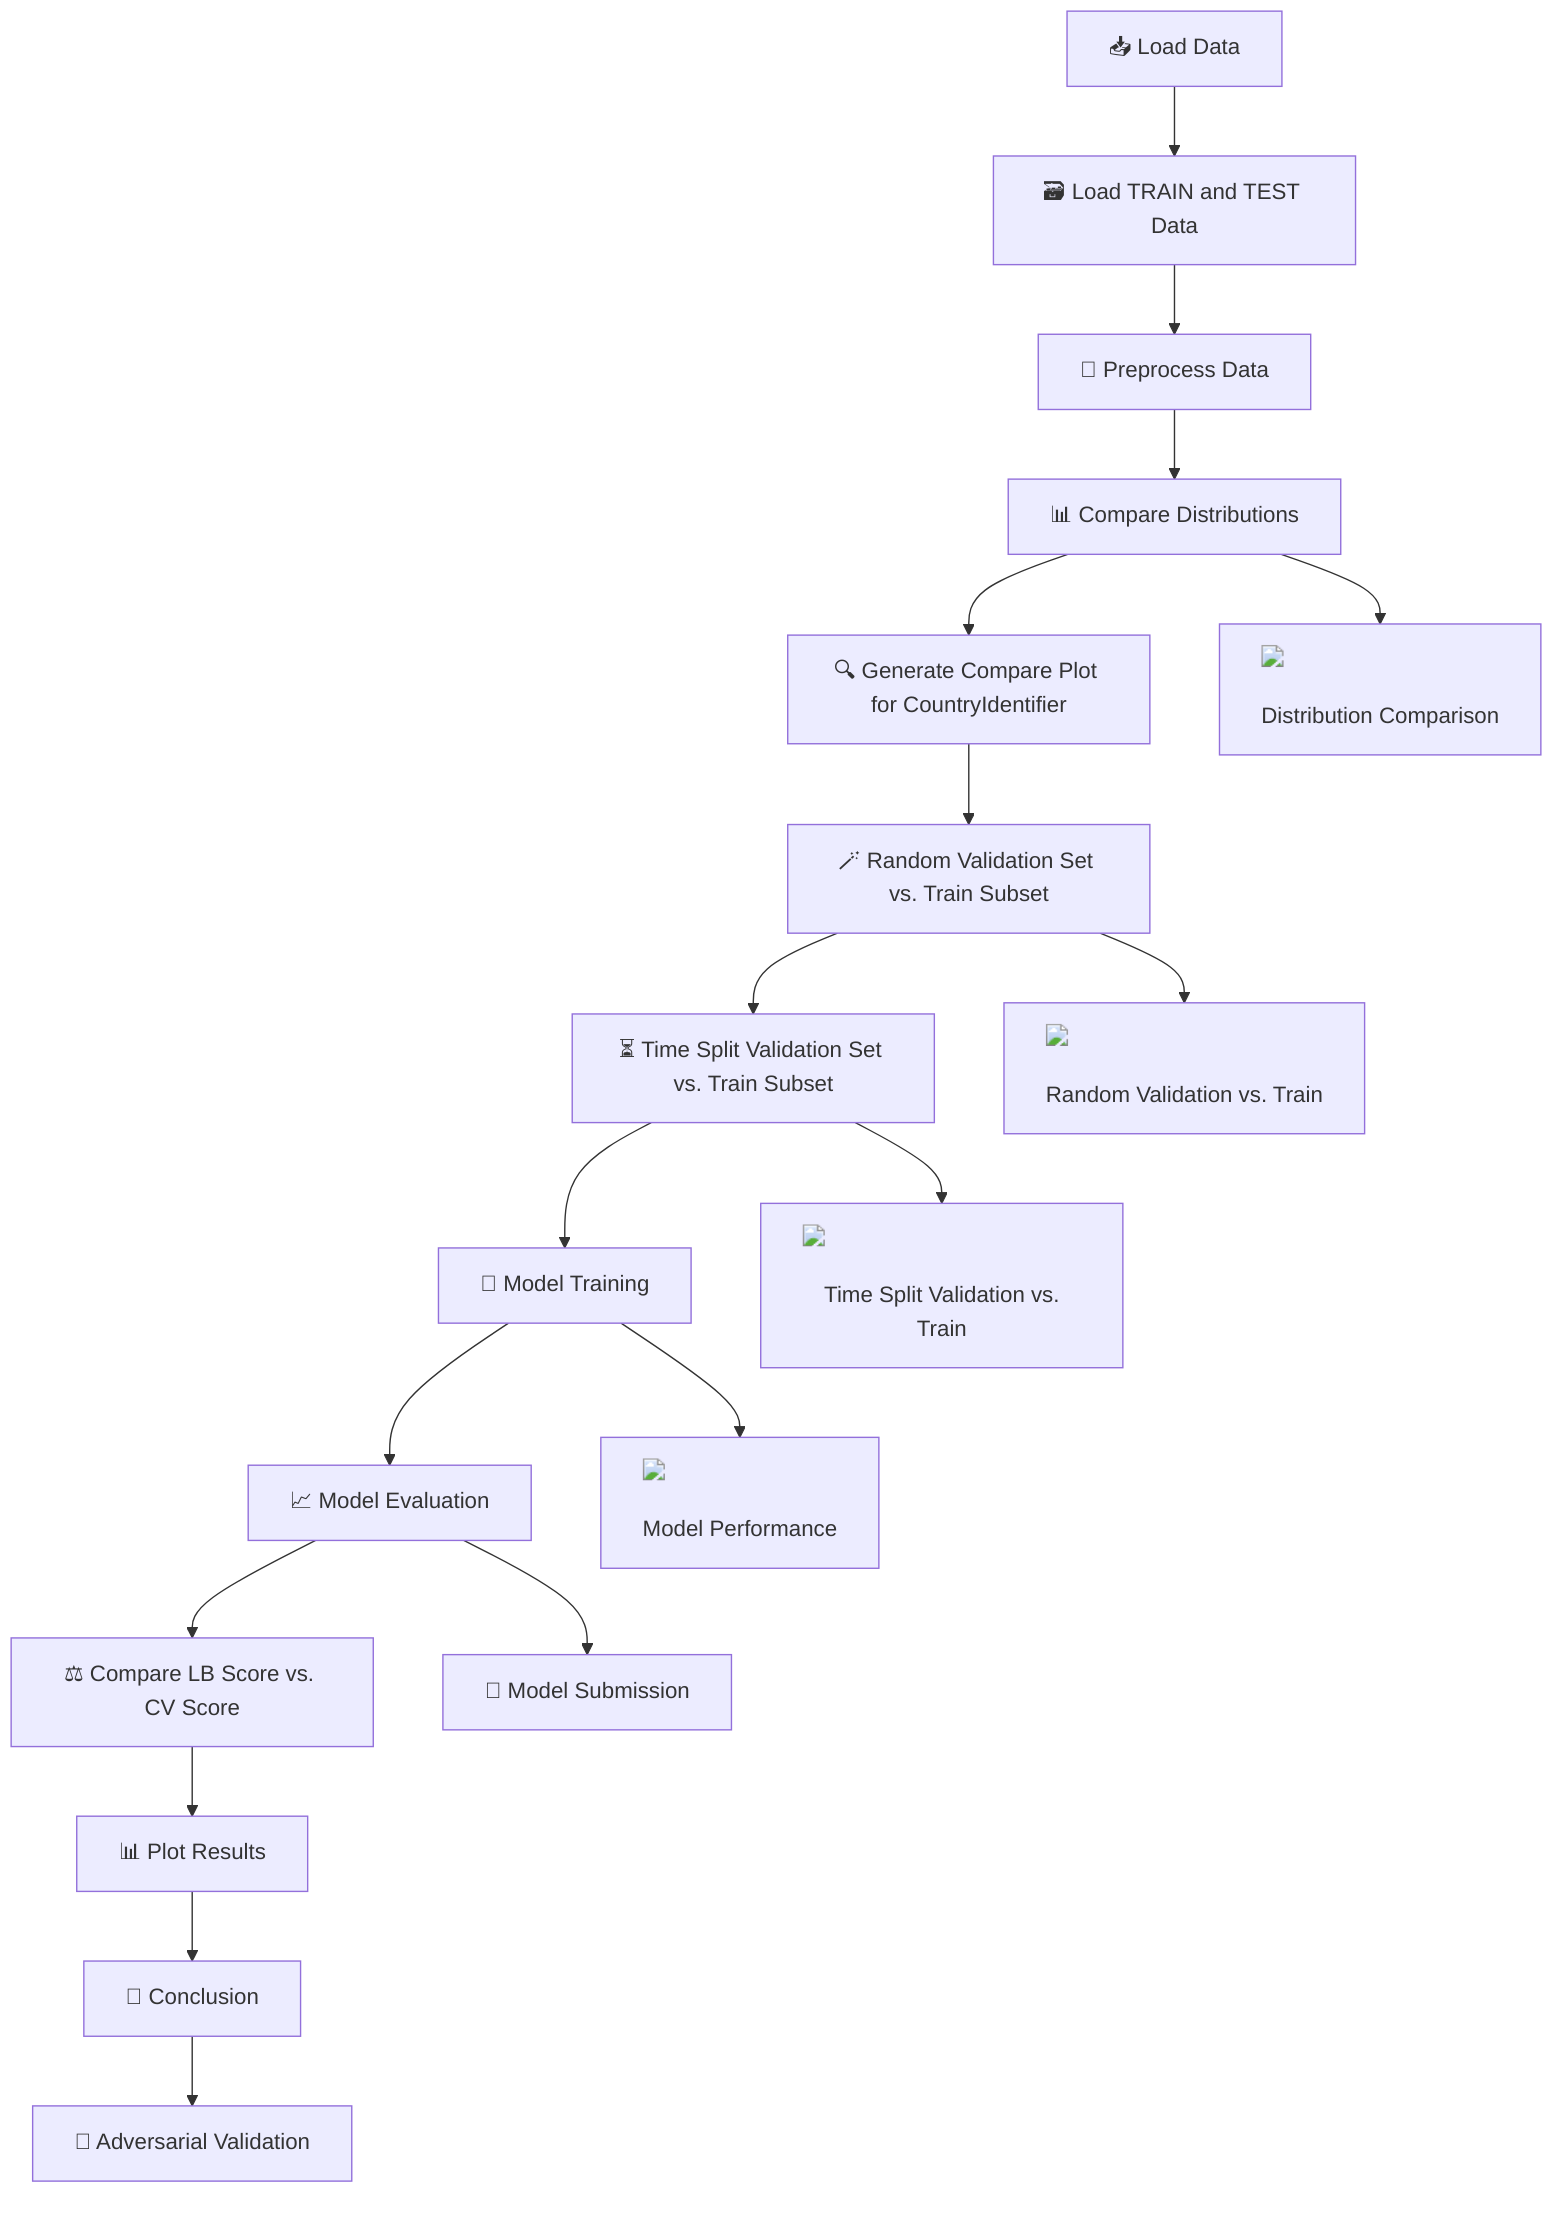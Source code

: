 graph TD
    A["📥 Load Data"] --> B["🗃️ Load TRAIN and TEST Data"]
    B --> C["🔄 Preprocess Data"]
    C --> D["📊 Compare Distributions"]
    D --> E["🔍 Generate Compare Plot for CountryIdentifier"]
    E --> F["🪄 Random Validation Set vs. Train Subset"]
    F --> G["⏳ Time Split Validation Set vs. Train Subset"]
    G --> H["🧠 Model Training"]
    H --> I["📈 Model Evaluation"]
    I --> J["⚖️ Compare LB Score vs. CV Score"]
    J --> K["📊 Plot Results"]
    K --> L["🏁 Conclusion"]
    L --> M["🚀 Adversarial Validation"]
    
    D --> N["<img src='dummy_plots/hist_template.svg' /> <br/> Distribution Comparison"]
    F --> O["<img src='dummy_plots/hist_template.svg' /> <br/> Random Validation vs. Train"]
    G --> P["<img src='dummy_plots/hist_template.svg' /> <br/> Time Split Validation vs. Train"]
    H --> Q["<img src='dummy_plots/scatter_plot_template.svg' /> <br/> Model Performance"]
    I --> R["📝 Model Submission"]